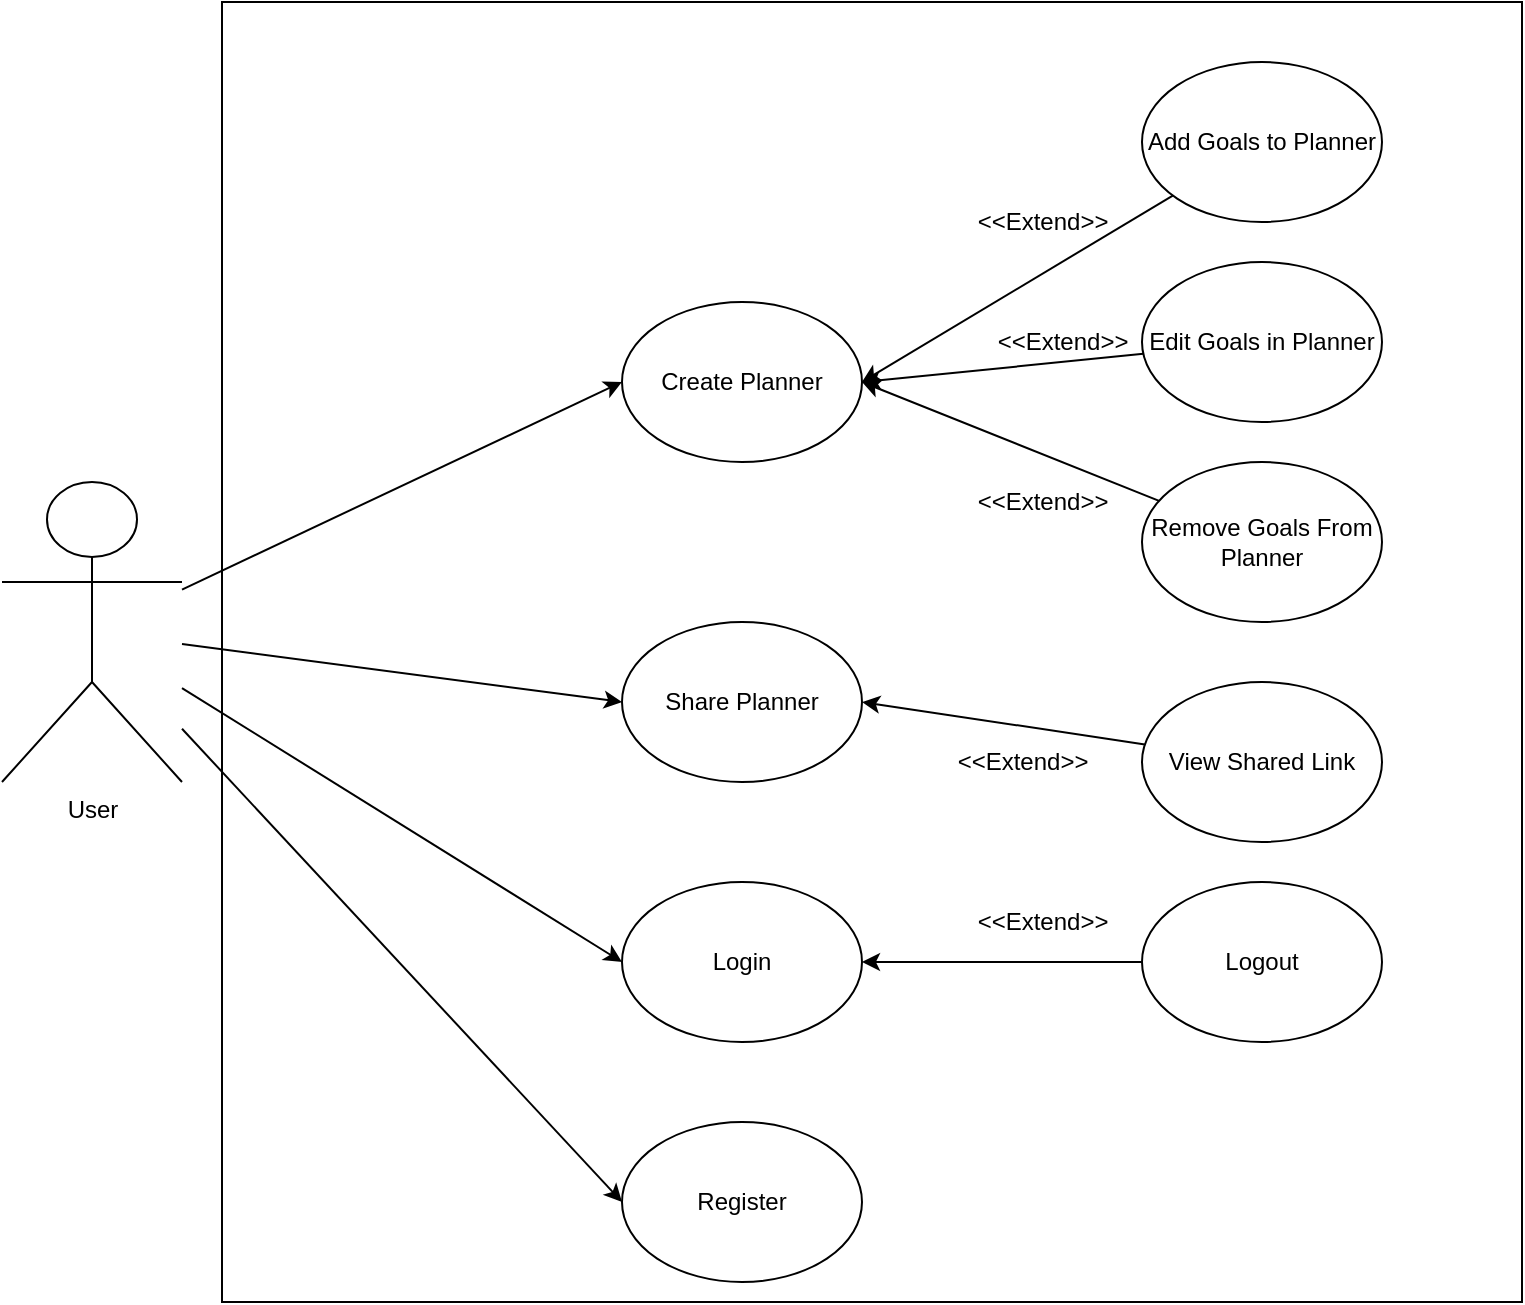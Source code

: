 <mxfile version="14.4.8" type="device"><diagram id="s9Xk76eNg8wFnutyPx5y" name="Page-1"><mxGraphModel dx="1422" dy="762" grid="1" gridSize="10" guides="1" tooltips="1" connect="1" arrows="1" fold="1" page="1" pageScale="1" pageWidth="827" pageHeight="1169" math="0" shadow="0"><root><mxCell id="0"/><mxCell id="1" parent="0"/><mxCell id="4N0RnB8Us_d9qZNKaGiO-15" value="" style="whiteSpace=wrap;html=1;aspect=fixed;" vertex="1" parent="1"><mxGeometry x="160" y="40" width="650" height="650" as="geometry"/></mxCell><mxCell id="4N0RnB8Us_d9qZNKaGiO-19" style="edgeStyle=none;rounded=0;orthogonalLoop=1;jettySize=auto;html=1;entryX=0;entryY=0.5;entryDx=0;entryDy=0;" edge="1" parent="1" source="4N0RnB8Us_d9qZNKaGiO-1" target="4N0RnB8Us_d9qZNKaGiO-10"><mxGeometry relative="1" as="geometry"/></mxCell><mxCell id="4N0RnB8Us_d9qZNKaGiO-20" style="edgeStyle=none;rounded=0;orthogonalLoop=1;jettySize=auto;html=1;entryX=0;entryY=0.5;entryDx=0;entryDy=0;" edge="1" parent="1" source="4N0RnB8Us_d9qZNKaGiO-1" target="4N0RnB8Us_d9qZNKaGiO-5"><mxGeometry relative="1" as="geometry"/></mxCell><mxCell id="4N0RnB8Us_d9qZNKaGiO-21" style="edgeStyle=none;rounded=0;orthogonalLoop=1;jettySize=auto;html=1;entryX=0;entryY=0.5;entryDx=0;entryDy=0;" edge="1" parent="1" source="4N0RnB8Us_d9qZNKaGiO-1" target="4N0RnB8Us_d9qZNKaGiO-6"><mxGeometry relative="1" as="geometry"/></mxCell><mxCell id="4N0RnB8Us_d9qZNKaGiO-22" style="edgeStyle=none;rounded=0;orthogonalLoop=1;jettySize=auto;html=1;entryX=0;entryY=0.5;entryDx=0;entryDy=0;" edge="1" parent="1" source="4N0RnB8Us_d9qZNKaGiO-1" target="4N0RnB8Us_d9qZNKaGiO-2"><mxGeometry relative="1" as="geometry"/></mxCell><mxCell id="4N0RnB8Us_d9qZNKaGiO-1" value="User" style="shape=umlActor;verticalLabelPosition=bottom;verticalAlign=top;html=1;" vertex="1" parent="1"><mxGeometry x="50" y="280" width="90" height="150" as="geometry"/></mxCell><mxCell id="4N0RnB8Us_d9qZNKaGiO-2" value="Register" style="ellipse;whiteSpace=wrap;html=1;" vertex="1" parent="1"><mxGeometry x="360" y="600" width="120" height="80" as="geometry"/></mxCell><mxCell id="4N0RnB8Us_d9qZNKaGiO-32" style="edgeStyle=none;rounded=0;orthogonalLoop=1;jettySize=auto;html=1;entryX=1;entryY=0.5;entryDx=0;entryDy=0;" edge="1" parent="1" source="4N0RnB8Us_d9qZNKaGiO-3" target="4N0RnB8Us_d9qZNKaGiO-10"><mxGeometry relative="1" as="geometry"/></mxCell><mxCell id="4N0RnB8Us_d9qZNKaGiO-3" value="View Shared Link" style="ellipse;whiteSpace=wrap;html=1;" vertex="1" parent="1"><mxGeometry x="620" y="380" width="120" height="80" as="geometry"/></mxCell><mxCell id="4N0RnB8Us_d9qZNKaGiO-34" style="edgeStyle=none;rounded=0;orthogonalLoop=1;jettySize=auto;html=1;entryX=1;entryY=0.5;entryDx=0;entryDy=0;" edge="1" parent="1" source="4N0RnB8Us_d9qZNKaGiO-4" target="4N0RnB8Us_d9qZNKaGiO-5"><mxGeometry relative="1" as="geometry"/></mxCell><mxCell id="4N0RnB8Us_d9qZNKaGiO-4" value="Logout" style="ellipse;whiteSpace=wrap;html=1;" vertex="1" parent="1"><mxGeometry x="620" y="480" width="120" height="80" as="geometry"/></mxCell><mxCell id="4N0RnB8Us_d9qZNKaGiO-5" value="Login" style="ellipse;whiteSpace=wrap;html=1;" vertex="1" parent="1"><mxGeometry x="360" y="480" width="120" height="80" as="geometry"/></mxCell><mxCell id="4N0RnB8Us_d9qZNKaGiO-6" value="Create Planner" style="ellipse;whiteSpace=wrap;html=1;" vertex="1" parent="1"><mxGeometry x="360" y="190" width="120" height="80" as="geometry"/></mxCell><mxCell id="4N0RnB8Us_d9qZNKaGiO-24" style="edgeStyle=none;rounded=0;orthogonalLoop=1;jettySize=auto;html=1;entryX=1;entryY=0.5;entryDx=0;entryDy=0;" edge="1" parent="1" source="4N0RnB8Us_d9qZNKaGiO-7" target="4N0RnB8Us_d9qZNKaGiO-6"><mxGeometry relative="1" as="geometry"/></mxCell><mxCell id="4N0RnB8Us_d9qZNKaGiO-7" value="Add Goals to Planner" style="ellipse;whiteSpace=wrap;html=1;" vertex="1" parent="1"><mxGeometry x="620" y="70" width="120" height="80" as="geometry"/></mxCell><mxCell id="4N0RnB8Us_d9qZNKaGiO-28" style="edgeStyle=none;rounded=0;orthogonalLoop=1;jettySize=auto;html=1;entryX=1;entryY=0.5;entryDx=0;entryDy=0;" edge="1" parent="1" source="4N0RnB8Us_d9qZNKaGiO-8" target="4N0RnB8Us_d9qZNKaGiO-6"><mxGeometry relative="1" as="geometry"/></mxCell><mxCell id="4N0RnB8Us_d9qZNKaGiO-8" value="Edit Goals in Planner" style="ellipse;whiteSpace=wrap;html=1;" vertex="1" parent="1"><mxGeometry x="620" y="170" width="120" height="80" as="geometry"/></mxCell><mxCell id="4N0RnB8Us_d9qZNKaGiO-30" style="edgeStyle=none;rounded=0;orthogonalLoop=1;jettySize=auto;html=1;entryX=1;entryY=0.5;entryDx=0;entryDy=0;" edge="1" parent="1" source="4N0RnB8Us_d9qZNKaGiO-9" target="4N0RnB8Us_d9qZNKaGiO-6"><mxGeometry relative="1" as="geometry"/></mxCell><mxCell id="4N0RnB8Us_d9qZNKaGiO-9" value="Remove Goals From Planner" style="ellipse;whiteSpace=wrap;html=1;" vertex="1" parent="1"><mxGeometry x="620" y="270" width="120" height="80" as="geometry"/></mxCell><mxCell id="4N0RnB8Us_d9qZNKaGiO-10" value="Share Planner" style="ellipse;whiteSpace=wrap;html=1;" vertex="1" parent="1"><mxGeometry x="360" y="350" width="120" height="80" as="geometry"/></mxCell><mxCell id="4N0RnB8Us_d9qZNKaGiO-26" value="&amp;lt;&amp;lt;Extend&amp;gt;&amp;gt;" style="text;html=1;resizable=0;autosize=1;align=center;verticalAlign=middle;points=[];fillColor=none;strokeColor=none;rounded=0;" vertex="1" parent="1"><mxGeometry x="530" y="140" width="80" height="20" as="geometry"/></mxCell><mxCell id="4N0RnB8Us_d9qZNKaGiO-29" value="&amp;lt;&amp;lt;Extend&amp;gt;&amp;gt;" style="text;html=1;resizable=0;autosize=1;align=center;verticalAlign=middle;points=[];fillColor=none;strokeColor=none;rounded=0;" vertex="1" parent="1"><mxGeometry x="540" y="200" width="80" height="20" as="geometry"/></mxCell><mxCell id="4N0RnB8Us_d9qZNKaGiO-31" value="&amp;lt;&amp;lt;Extend&amp;gt;&amp;gt;" style="text;html=1;resizable=0;autosize=1;align=center;verticalAlign=middle;points=[];fillColor=none;strokeColor=none;rounded=0;" vertex="1" parent="1"><mxGeometry x="530" y="280" width="80" height="20" as="geometry"/></mxCell><mxCell id="4N0RnB8Us_d9qZNKaGiO-33" value="&amp;lt;&amp;lt;Extend&amp;gt;&amp;gt;" style="text;html=1;resizable=0;autosize=1;align=center;verticalAlign=middle;points=[];fillColor=none;strokeColor=none;rounded=0;" vertex="1" parent="1"><mxGeometry x="520" y="410" width="80" height="20" as="geometry"/></mxCell><mxCell id="4N0RnB8Us_d9qZNKaGiO-35" value="&amp;lt;&amp;lt;Extend&amp;gt;&amp;gt;" style="text;html=1;resizable=0;autosize=1;align=center;verticalAlign=middle;points=[];fillColor=none;strokeColor=none;rounded=0;" vertex="1" parent="1"><mxGeometry x="530" y="490" width="80" height="20" as="geometry"/></mxCell></root></mxGraphModel></diagram></mxfile>